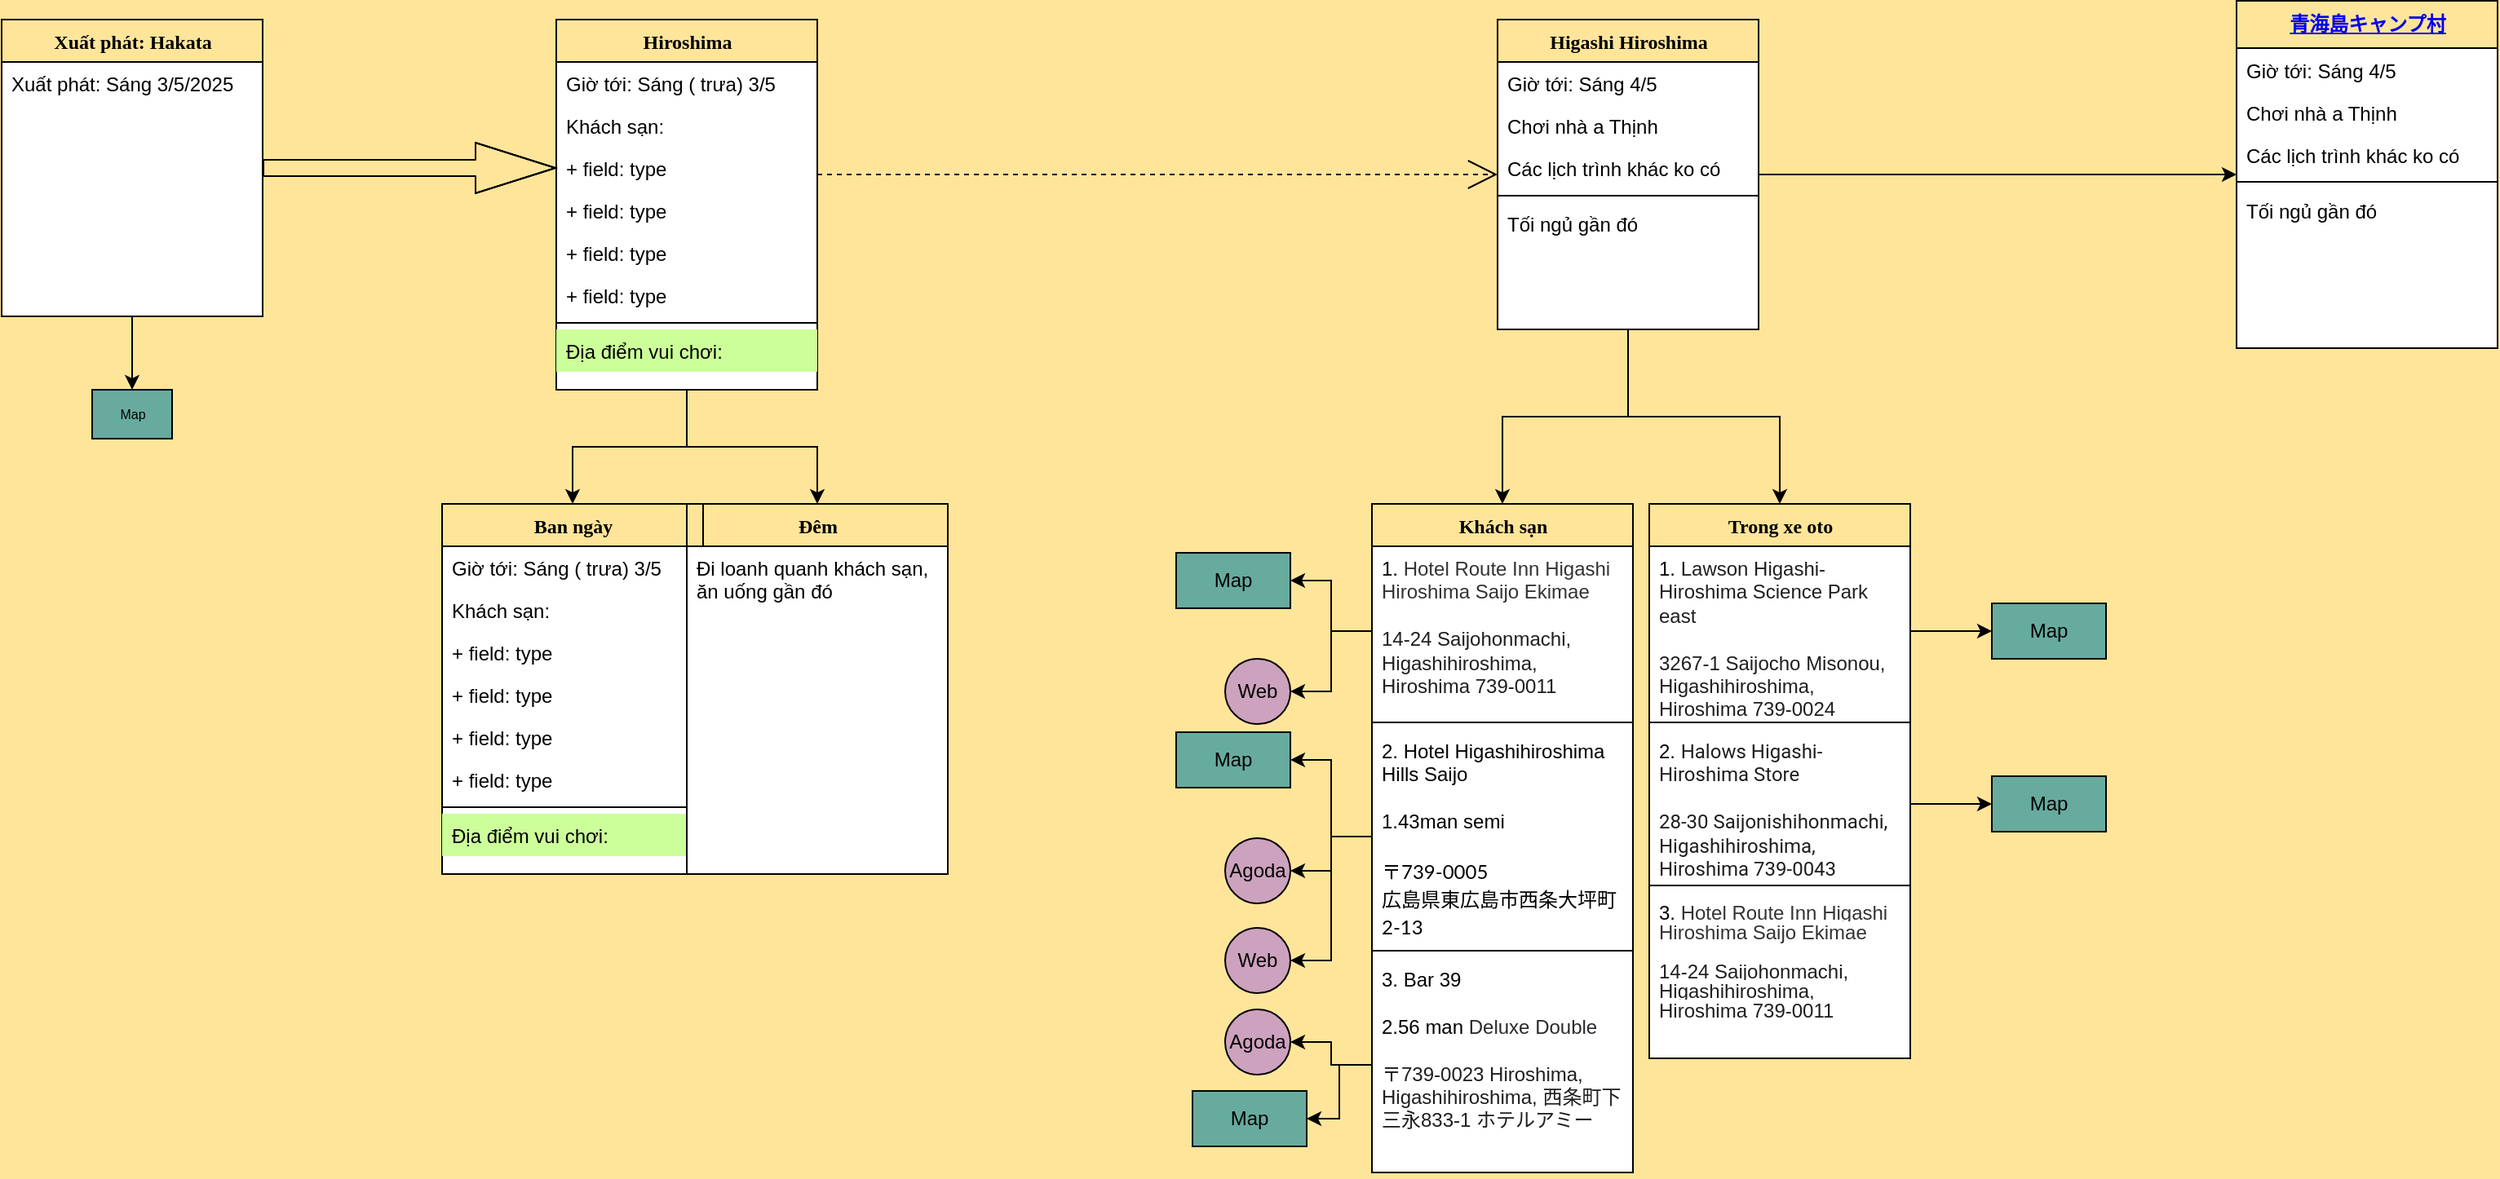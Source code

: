 <mxfile version="26.2.14">
  <diagram name="Page-1" id="9f46799a-70d6-7492-0946-bef42562c5a5">
    <mxGraphModel dx="627" dy="608" grid="1" gridSize="10" guides="1" tooltips="1" connect="1" arrows="1" fold="1" page="1" pageScale="1" pageWidth="1654" pageHeight="1169" background="#FFE599" math="0" shadow="0">
      <root>
        <mxCell id="0" />
        <mxCell id="1" parent="0" />
        <mxCell id="JoN7KsLRaaK6xxKw_jyw-68" value="" style="edgeStyle=orthogonalEdgeStyle;rounded=0;orthogonalLoop=1;jettySize=auto;html=1;entryX=0.5;entryY=1;entryDx=0;entryDy=0;" parent="1" source="78961159f06e98e8-17" target="JoN7KsLRaaK6xxKw_jyw-71" edge="1">
          <mxGeometry relative="1" as="geometry">
            <mxPoint x="-59.947" y="406" as="targetPoint" />
            <Array as="points">
              <mxPoint x="170" y="300" />
              <mxPoint x="170" y="300" />
            </Array>
          </mxGeometry>
        </mxCell>
        <mxCell id="78961159f06e98e8-17" value="Xuất phát: Hakata" style="swimlane;html=1;fontStyle=1;align=center;verticalAlign=top;childLayout=stackLayout;horizontal=1;startSize=26;horizontalStack=0;resizeParent=1;resizeLast=0;collapsible=1;marginBottom=0;swimlaneFillColor=#ffffff;rounded=0;shadow=0;comic=0;labelBackgroundColor=none;strokeWidth=1;fillColor=none;fontFamily=Verdana;fontSize=12" parent="1" vertex="1">
          <mxGeometry x="90" y="83" width="160" height="182" as="geometry" />
        </mxCell>
        <mxCell id="78961159f06e98e8-21" value="Xuất phát: Sáng 3/5/2025" style="text;html=1;strokeColor=none;fillColor=none;align=left;verticalAlign=top;spacingLeft=4;spacingRight=4;whiteSpace=wrap;overflow=hidden;rotatable=0;points=[[0,0.5],[1,0.5]];portConstraint=eastwest;" parent="78961159f06e98e8-17" vertex="1">
          <mxGeometry y="26" width="160" height="26" as="geometry" />
        </mxCell>
        <mxCell id="78961159f06e98e8-122" style="edgeStyle=elbowEdgeStyle;html=1;labelBackgroundColor=none;startFill=0;startSize=8;endArrow=open;endFill=0;endSize=16;fontFamily=Verdana;fontSize=12;elbow=vertical;dashed=1;" parent="1" source="78961159f06e98e8-30" target="78961159f06e98e8-43" edge="1">
          <mxGeometry relative="1" as="geometry" />
        </mxCell>
        <mxCell id="JoN7KsLRaaK6xxKw_jyw-14" value="" style="edgeStyle=orthogonalEdgeStyle;rounded=0;orthogonalLoop=1;jettySize=auto;html=1;" parent="1" source="78961159f06e98e8-30" target="JoN7KsLRaaK6xxKw_jyw-5" edge="1">
          <mxGeometry relative="1" as="geometry" />
        </mxCell>
        <mxCell id="JoN7KsLRaaK6xxKw_jyw-24" value="" style="edgeStyle=orthogonalEdgeStyle;rounded=0;orthogonalLoop=1;jettySize=auto;html=1;" parent="1" source="78961159f06e98e8-30" target="JoN7KsLRaaK6xxKw_jyw-15" edge="1">
          <mxGeometry relative="1" as="geometry" />
        </mxCell>
        <mxCell id="78961159f06e98e8-30" value="Hiroshima" style="swimlane;html=1;fontStyle=1;align=center;verticalAlign=top;childLayout=stackLayout;horizontal=1;startSize=26;horizontalStack=0;resizeParent=1;resizeLast=0;collapsible=1;marginBottom=0;swimlaneFillColor=#ffffff;rounded=0;shadow=0;comic=0;labelBackgroundColor=none;strokeWidth=1;fillColor=none;fontFamily=Verdana;fontSize=12" parent="1" vertex="1">
          <mxGeometry x="430" y="83" width="160" height="227" as="geometry" />
        </mxCell>
        <mxCell id="78961159f06e98e8-31" value="Giờ tới: Sáng ( trưa) 3/5&lt;div&gt;&lt;br&gt;&lt;/div&gt;" style="text;html=1;strokeColor=none;fillColor=none;align=left;verticalAlign=top;spacingLeft=4;spacingRight=4;whiteSpace=wrap;overflow=hidden;rotatable=0;points=[[0,0.5],[1,0.5]];portConstraint=eastwest;" parent="78961159f06e98e8-30" vertex="1">
          <mxGeometry y="26" width="160" height="26" as="geometry" />
        </mxCell>
        <mxCell id="78961159f06e98e8-32" value="Khách sạn:" style="text;html=1;strokeColor=none;fillColor=none;align=left;verticalAlign=top;spacingLeft=4;spacingRight=4;whiteSpace=wrap;overflow=hidden;rotatable=0;points=[[0,0.5],[1,0.5]];portConstraint=eastwest;" parent="78961159f06e98e8-30" vertex="1">
          <mxGeometry y="52" width="160" height="26" as="geometry" />
        </mxCell>
        <mxCell id="78961159f06e98e8-33" value="+ field: type" style="text;html=1;strokeColor=none;fillColor=none;align=left;verticalAlign=top;spacingLeft=4;spacingRight=4;whiteSpace=wrap;overflow=hidden;rotatable=0;points=[[0,0.5],[1,0.5]];portConstraint=eastwest;" parent="78961159f06e98e8-30" vertex="1">
          <mxGeometry y="78" width="160" height="26" as="geometry" />
        </mxCell>
        <mxCell id="78961159f06e98e8-34" value="+ field: type" style="text;html=1;strokeColor=none;fillColor=none;align=left;verticalAlign=top;spacingLeft=4;spacingRight=4;whiteSpace=wrap;overflow=hidden;rotatable=0;points=[[0,0.5],[1,0.5]];portConstraint=eastwest;" parent="78961159f06e98e8-30" vertex="1">
          <mxGeometry y="104" width="160" height="26" as="geometry" />
        </mxCell>
        <mxCell id="78961159f06e98e8-36" value="+ field: type" style="text;html=1;strokeColor=none;fillColor=none;align=left;verticalAlign=top;spacingLeft=4;spacingRight=4;whiteSpace=wrap;overflow=hidden;rotatable=0;points=[[0,0.5],[1,0.5]];portConstraint=eastwest;" parent="78961159f06e98e8-30" vertex="1">
          <mxGeometry y="130" width="160" height="26" as="geometry" />
        </mxCell>
        <mxCell id="78961159f06e98e8-37" value="+ field: type" style="text;html=1;strokeColor=none;fillColor=none;align=left;verticalAlign=top;spacingLeft=4;spacingRight=4;whiteSpace=wrap;overflow=hidden;rotatable=0;points=[[0,0.5],[1,0.5]];portConstraint=eastwest;" parent="78961159f06e98e8-30" vertex="1">
          <mxGeometry y="156" width="160" height="26" as="geometry" />
        </mxCell>
        <mxCell id="78961159f06e98e8-38" value="" style="line;html=1;strokeWidth=1;fillColor=none;align=left;verticalAlign=middle;spacingTop=-1;spacingLeft=3;spacingRight=3;rotatable=0;labelPosition=right;points=[];portConstraint=eastwest;" parent="78961159f06e98e8-30" vertex="1">
          <mxGeometry y="182" width="160" height="8" as="geometry" />
        </mxCell>
        <mxCell id="78961159f06e98e8-39" value="Địa điểm vui chơi:" style="text;html=1;strokeColor=none;fillColor=#CCFF99;align=left;verticalAlign=top;spacingLeft=4;spacingRight=4;whiteSpace=wrap;overflow=hidden;rotatable=0;points=[[0,0.5],[1,0.5]];portConstraint=eastwest;shadow=0;" parent="78961159f06e98e8-30" vertex="1">
          <mxGeometry y="190" width="160" height="26" as="geometry" />
        </mxCell>
        <mxCell id="JoN7KsLRaaK6xxKw_jyw-35" value="" style="edgeStyle=orthogonalEdgeStyle;rounded=0;orthogonalLoop=1;jettySize=auto;html=1;" parent="1" source="78961159f06e98e8-43" target="JoN7KsLRaaK6xxKw_jyw-28" edge="1">
          <mxGeometry relative="1" as="geometry" />
        </mxCell>
        <mxCell id="JoN7KsLRaaK6xxKw_jyw-37" value="" style="edgeStyle=orthogonalEdgeStyle;rounded=0;orthogonalLoop=1;jettySize=auto;html=1;entryX=0.5;entryY=0;entryDx=0;entryDy=0;" parent="1" source="78961159f06e98e8-43" target="JoN7KsLRaaK6xxKw_jyw-38" edge="1">
          <mxGeometry relative="1" as="geometry">
            <mxPoint x="1270" y="410" as="targetPoint" />
          </mxGeometry>
        </mxCell>
        <mxCell id="JoN7KsLRaaK6xxKw_jyw-66" value="" style="edgeStyle=orthogonalEdgeStyle;rounded=0;orthogonalLoop=1;jettySize=auto;html=1;" parent="1" source="78961159f06e98e8-43" target="JoN7KsLRaaK6xxKw_jyw-60" edge="1">
          <mxGeometry relative="1" as="geometry" />
        </mxCell>
        <mxCell id="78961159f06e98e8-43" value="Higashi Hiroshima" style="swimlane;html=1;fontStyle=1;align=center;verticalAlign=top;childLayout=stackLayout;horizontal=1;startSize=26;horizontalStack=0;resizeParent=1;resizeLast=0;collapsible=1;marginBottom=0;swimlaneFillColor=#ffffff;rounded=0;shadow=0;comic=0;labelBackgroundColor=none;strokeWidth=1;fillColor=none;fontFamily=Verdana;fontSize=12" parent="1" vertex="1">
          <mxGeometry x="1007" y="83" width="160" height="190" as="geometry">
            <mxRectangle x="1007" y="83" width="150" height="30" as="alternateBounds" />
          </mxGeometry>
        </mxCell>
        <mxCell id="78961159f06e98e8-44" value="Giờ tới: Sáng 4/5" style="text;html=1;strokeColor=none;fillColor=none;align=left;verticalAlign=top;spacingLeft=4;spacingRight=4;whiteSpace=wrap;overflow=hidden;rotatable=0;points=[[0,0.5],[1,0.5]];portConstraint=eastwest;" parent="78961159f06e98e8-43" vertex="1">
          <mxGeometry y="26" width="160" height="26" as="geometry" />
        </mxCell>
        <UserObject label="Chơi nhà a Thịnh" link="https://www.google.co.jp/maps/place/Saijocho+Misonou,+Higashihiroshima,+Hiroshima+739-0024/@34.402,132.742,122m/data=!3m1!1e3!4m6!3m5!1s0x35506f763e3abc51:0x7994c2b60218ba3d!8m2!3d34.405!4d132.75!16s%2Fg%2F1pxxwy7wf?authuser=0&amp;hl=en&amp;entry=ttu&amp;g_ep=EgoyMDI1MDQyMy4wIKXMDSoASAFQAw%3D%3D" id="78961159f06e98e8-45">
          <mxCell style="text;html=1;strokeColor=none;fillColor=none;align=left;verticalAlign=top;spacingLeft=4;spacingRight=4;whiteSpace=wrap;overflow=hidden;rotatable=0;points=[[0,0.5],[1,0.5]];portConstraint=eastwest;" parent="78961159f06e98e8-43" vertex="1">
            <mxGeometry y="52" width="160" height="26" as="geometry" />
          </mxCell>
        </UserObject>
        <mxCell id="78961159f06e98e8-49" value="Các lịch trình khác ko có" style="text;html=1;strokeColor=none;fillColor=none;align=left;verticalAlign=top;spacingLeft=4;spacingRight=4;whiteSpace=wrap;overflow=hidden;rotatable=0;points=[[0,0.5],[1,0.5]];portConstraint=eastwest;" parent="78961159f06e98e8-43" vertex="1">
          <mxGeometry y="78" width="160" height="26" as="geometry" />
        </mxCell>
        <mxCell id="78961159f06e98e8-51" value="" style="line;html=1;strokeWidth=1;fillColor=none;align=left;verticalAlign=middle;spacingTop=-1;spacingLeft=3;spacingRight=3;rotatable=0;labelPosition=right;points=[];portConstraint=eastwest;" parent="78961159f06e98e8-43" vertex="1">
          <mxGeometry y="104" width="160" height="8" as="geometry" />
        </mxCell>
        <mxCell id="JoN7KsLRaaK6xxKw_jyw-26" value="Tối ngủ gần đó" style="text;html=1;strokeColor=none;fillColor=none;align=left;verticalAlign=top;spacingLeft=4;spacingRight=4;whiteSpace=wrap;overflow=hidden;rotatable=0;points=[[0,0.5],[1,0.5]];portConstraint=eastwest;" parent="78961159f06e98e8-43" vertex="1">
          <mxGeometry y="112" width="160" height="26" as="geometry" />
        </mxCell>
        <mxCell id="78961159f06e98e8-121" style="edgeStyle=elbowEdgeStyle;html=1;labelBackgroundColor=none;startFill=0;startSize=8;endArrow=diamondThin;endFill=0;endSize=16;fontFamily=Verdana;fontSize=12;elbow=vertical;shape=flexArrow;" parent="1" source="78961159f06e98e8-17" target="78961159f06e98e8-30" edge="1">
          <mxGeometry relative="1" as="geometry">
            <mxPoint x="250" y="259.882" as="sourcePoint" />
          </mxGeometry>
        </mxCell>
        <mxCell id="JoN7KsLRaaK6xxKw_jyw-5" value="Ban ngày" style="swimlane;html=1;fontStyle=1;align=center;verticalAlign=top;childLayout=stackLayout;horizontal=1;startSize=26;horizontalStack=0;resizeParent=1;resizeLast=0;collapsible=1;marginBottom=0;swimlaneFillColor=#ffffff;rounded=0;shadow=0;comic=0;labelBackgroundColor=none;strokeWidth=1;fillColor=none;fontFamily=Verdana;fontSize=12" parent="1" vertex="1">
          <mxGeometry x="360" y="380" width="160" height="227" as="geometry" />
        </mxCell>
        <mxCell id="JoN7KsLRaaK6xxKw_jyw-6" value="Giờ tới: Sáng ( trưa) 3/5&lt;div&gt;&lt;br&gt;&lt;/div&gt;" style="text;html=1;strokeColor=none;fillColor=none;align=left;verticalAlign=top;spacingLeft=4;spacingRight=4;whiteSpace=wrap;overflow=hidden;rotatable=0;points=[[0,0.5],[1,0.5]];portConstraint=eastwest;" parent="JoN7KsLRaaK6xxKw_jyw-5" vertex="1">
          <mxGeometry y="26" width="160" height="26" as="geometry" />
        </mxCell>
        <mxCell id="JoN7KsLRaaK6xxKw_jyw-7" value="Khách sạn:" style="text;html=1;strokeColor=none;fillColor=none;align=left;verticalAlign=top;spacingLeft=4;spacingRight=4;whiteSpace=wrap;overflow=hidden;rotatable=0;points=[[0,0.5],[1,0.5]];portConstraint=eastwest;" parent="JoN7KsLRaaK6xxKw_jyw-5" vertex="1">
          <mxGeometry y="52" width="160" height="26" as="geometry" />
        </mxCell>
        <mxCell id="JoN7KsLRaaK6xxKw_jyw-8" value="+ field: type" style="text;html=1;strokeColor=none;fillColor=none;align=left;verticalAlign=top;spacingLeft=4;spacingRight=4;whiteSpace=wrap;overflow=hidden;rotatable=0;points=[[0,0.5],[1,0.5]];portConstraint=eastwest;" parent="JoN7KsLRaaK6xxKw_jyw-5" vertex="1">
          <mxGeometry y="78" width="160" height="26" as="geometry" />
        </mxCell>
        <mxCell id="JoN7KsLRaaK6xxKw_jyw-9" value="+ field: type" style="text;html=1;strokeColor=none;fillColor=none;align=left;verticalAlign=top;spacingLeft=4;spacingRight=4;whiteSpace=wrap;overflow=hidden;rotatable=0;points=[[0,0.5],[1,0.5]];portConstraint=eastwest;" parent="JoN7KsLRaaK6xxKw_jyw-5" vertex="1">
          <mxGeometry y="104" width="160" height="26" as="geometry" />
        </mxCell>
        <mxCell id="JoN7KsLRaaK6xxKw_jyw-10" value="+ field: type" style="text;html=1;strokeColor=none;fillColor=none;align=left;verticalAlign=top;spacingLeft=4;spacingRight=4;whiteSpace=wrap;overflow=hidden;rotatable=0;points=[[0,0.5],[1,0.5]];portConstraint=eastwest;" parent="JoN7KsLRaaK6xxKw_jyw-5" vertex="1">
          <mxGeometry y="130" width="160" height="26" as="geometry" />
        </mxCell>
        <mxCell id="JoN7KsLRaaK6xxKw_jyw-11" value="+ field: type" style="text;html=1;strokeColor=none;fillColor=none;align=left;verticalAlign=top;spacingLeft=4;spacingRight=4;whiteSpace=wrap;overflow=hidden;rotatable=0;points=[[0,0.5],[1,0.5]];portConstraint=eastwest;" parent="JoN7KsLRaaK6xxKw_jyw-5" vertex="1">
          <mxGeometry y="156" width="160" height="26" as="geometry" />
        </mxCell>
        <mxCell id="JoN7KsLRaaK6xxKw_jyw-12" value="" style="line;html=1;strokeWidth=1;fillColor=none;align=left;verticalAlign=middle;spacingTop=-1;spacingLeft=3;spacingRight=3;rotatable=0;labelPosition=right;points=[];portConstraint=eastwest;" parent="JoN7KsLRaaK6xxKw_jyw-5" vertex="1">
          <mxGeometry y="182" width="160" height="8" as="geometry" />
        </mxCell>
        <mxCell id="JoN7KsLRaaK6xxKw_jyw-13" value="Địa điểm vui chơi:" style="text;html=1;strokeColor=none;fillColor=#CCFF99;align=left;verticalAlign=top;spacingLeft=4;spacingRight=4;whiteSpace=wrap;overflow=hidden;rotatable=0;points=[[0,0.5],[1,0.5]];portConstraint=eastwest;shadow=0;" parent="JoN7KsLRaaK6xxKw_jyw-5" vertex="1">
          <mxGeometry y="190" width="160" height="26" as="geometry" />
        </mxCell>
        <mxCell id="JoN7KsLRaaK6xxKw_jyw-15" value="Đêm" style="swimlane;html=1;fontStyle=1;align=center;verticalAlign=top;childLayout=stackLayout;horizontal=1;startSize=26;horizontalStack=0;resizeParent=1;resizeLast=0;collapsible=1;marginBottom=0;swimlaneFillColor=#ffffff;rounded=0;shadow=0;comic=0;labelBackgroundColor=none;strokeWidth=1;fillColor=none;fontFamily=Verdana;fontSize=12" parent="1" vertex="1">
          <mxGeometry x="510" y="380" width="160" height="227" as="geometry" />
        </mxCell>
        <mxCell id="JoN7KsLRaaK6xxKw_jyw-16" value="&lt;div&gt;Đi loanh quanh khách sạn, ăn uống gần đó&lt;/div&gt;" style="text;html=1;strokeColor=none;fillColor=none;align=left;verticalAlign=top;spacingLeft=4;spacingRight=4;whiteSpace=wrap;overflow=hidden;rotatable=0;points=[[0,0.5],[1,0.5]];portConstraint=eastwest;" parent="JoN7KsLRaaK6xxKw_jyw-15" vertex="1">
          <mxGeometry y="26" width="160" height="94" as="geometry" />
        </mxCell>
        <mxCell id="JoN7KsLRaaK6xxKw_jyw-28" value="Khách sạn" style="swimlane;html=1;fontStyle=1;align=center;verticalAlign=top;childLayout=stackLayout;horizontal=1;startSize=26;horizontalStack=0;resizeParent=1;resizeLast=0;collapsible=1;marginBottom=0;swimlaneFillColor=#ffffff;rounded=0;shadow=0;comic=0;labelBackgroundColor=none;strokeWidth=1;fillColor=none;fontFamily=Verdana;fontSize=12" parent="1" vertex="1">
          <mxGeometry x="930" y="380" width="160" height="410" as="geometry" />
        </mxCell>
        <mxCell id="JoN7KsLRaaK6xxKw_jyw-29" value="1.&amp;nbsp;&lt;span style=&quot;background-color: light-dark(rgb(255, 255, 255), rgb(18, 18, 18)); color: light-dark(rgb(51, 51, 51), rgb(193, 193, 193));&quot;&gt;Hotel Route Inn Higashi Hiroshima Saijo Ekimae&lt;/span&gt;&lt;div&gt;&lt;span style=&quot;background-color: rgb(255, 255, 255); color: rgb(31, 31, 31);&quot;&gt;&lt;font&gt;&lt;br&gt;&lt;/font&gt;&lt;/span&gt;&lt;/div&gt;&lt;div&gt;&lt;span style=&quot;background-color: rgb(255, 255, 255); color: rgb(31, 31, 31);&quot;&gt;&lt;font&gt;14-24 Saijohonmachi, Higashihiroshima, Hiroshima 739-0011&lt;/font&gt;&lt;/span&gt;&lt;/div&gt;" style="text;html=1;strokeColor=none;fillColor=none;align=left;verticalAlign=top;spacingLeft=4;spacingRight=4;whiteSpace=wrap;overflow=hidden;rotatable=0;points=[[0,0.5],[1,0.5]];portConstraint=eastwest;" parent="JoN7KsLRaaK6xxKw_jyw-28" vertex="1">
          <mxGeometry y="26" width="160" height="104" as="geometry" />
        </mxCell>
        <mxCell id="JoN7KsLRaaK6xxKw_jyw-33" value="" style="line;html=1;strokeWidth=1;fillColor=none;align=left;verticalAlign=middle;spacingTop=-1;spacingLeft=3;spacingRight=3;rotatable=0;labelPosition=right;points=[];portConstraint=eastwest;" parent="JoN7KsLRaaK6xxKw_jyw-28" vertex="1">
          <mxGeometry y="130" width="160" height="8" as="geometry" />
        </mxCell>
        <mxCell id="OmoUH2IWQq69Jm8DR1YI-1" value="&lt;font style=&quot;background-color: light-dark(#ffffff, var(--ge-dark-color, #121212));&quot; face=&quot;Helvetica&quot;&gt;2.&amp;nbsp;&lt;span&gt;Hotel Higashihiroshima Hills Saijo&lt;/span&gt;&lt;/font&gt;&lt;div&gt;&lt;span style=&quot;background-color: light-dark(#ffffff, var(--ge-dark-color, #121212));&quot;&gt;&lt;font&gt;&lt;br&gt;&lt;/font&gt;&lt;/span&gt;&lt;/div&gt;&lt;div&gt;&lt;span style=&quot;background-color: light-dark(#ffffff, var(--ge-dark-color, #121212));&quot;&gt;&lt;font&gt;1.43man semi&lt;br&gt;&lt;/font&gt;&lt;/span&gt;&lt;div&gt;&lt;span style=&quot;background-color: light-dark(#ffffff, var(--ge-dark-color, #121212)); color: rgb(31, 31, 31);&quot;&gt;&lt;font face=&quot;Helvetica&quot;&gt;&lt;br&gt;&lt;/font&gt;&lt;/span&gt;&lt;/div&gt;&lt;div&gt;&lt;h3 style=&quot;padding: 0px; margin: 0px; box-sizing: border-box; font-weight: normal; font-family: Lato, &amp;quot;Noto Sans JP&amp;quot;, &amp;quot;ヒラギノ角ゴ ProN&amp;quot;, &amp;quot;Hiragino Kaku Gothic ProN&amp;quot;, メイリオ, Meiryo, &amp;quot;ＭＳ Ｐゴシック&amp;quot;, &amp;quot;MS PGothic&amp;quot;, sans-serif;&quot;&gt;&lt;span style=&quot;background-color: light-dark(#ffffff, var(--ge-dark-color, #121212));&quot;&gt;&lt;font style=&quot;font-size: 12px;&quot;&gt;〒739-0005&lt;br style=&quot;padding: 0px; margin: 0px; box-sizing: border-box;&quot;&gt;広島県東広島市西条大坪町2-13&lt;/font&gt;&lt;/span&gt;&lt;/h3&gt;&lt;/div&gt;&lt;/div&gt;" style="text;html=1;strokeColor=none;fillColor=none;align=left;verticalAlign=top;spacingLeft=4;spacingRight=4;whiteSpace=wrap;overflow=hidden;rotatable=0;points=[[0,0.5],[1,0.5]];portConstraint=eastwest;" vertex="1" parent="JoN7KsLRaaK6xxKw_jyw-28">
          <mxGeometry y="138" width="160" height="132" as="geometry" />
        </mxCell>
        <mxCell id="OmoUH2IWQq69Jm8DR1YI-11" value="" style="line;html=1;strokeWidth=1;fillColor=none;align=left;verticalAlign=middle;spacingTop=-1;spacingLeft=3;spacingRight=3;rotatable=0;labelPosition=right;points=[];portConstraint=eastwest;" vertex="1" parent="JoN7KsLRaaK6xxKw_jyw-28">
          <mxGeometry y="270" width="160" height="8" as="geometry" />
        </mxCell>
        <mxCell id="OmoUH2IWQq69Jm8DR1YI-8" value="&lt;font face=&quot;Helvetica&quot;&gt;3.&amp;nbsp;&lt;span style=&quot;background-color: rgb(255, 255, 255);&quot;&gt;Bar 39&lt;/span&gt;&lt;/font&gt;&lt;div&gt;&lt;font face=&quot;Helvetica&quot;&gt;&lt;br&gt;&lt;/font&gt;&lt;/div&gt;&lt;div&gt;&lt;font face=&quot;Helvetica&quot;&gt;2.56 man&amp;nbsp;&lt;/font&gt;&lt;span style=&quot;background-color: rgb(255, 255, 255); color: rgb(42, 42, 46);&quot;&gt;Deluxe Double&lt;/span&gt;&lt;/div&gt;&lt;div&gt;&lt;font color=&quot;#2a2a2e&quot;&gt;&lt;br&gt;&lt;/font&gt;&lt;div&gt;&lt;font color=&quot;#1f1f1f&quot;&gt;〒739-0023 Hiroshima, Higashihiroshima, 西条町下三永833-1 ホテルアミー&lt;/font&gt;&lt;/div&gt;&lt;/div&gt;" style="text;html=1;strokeColor=none;fillColor=none;align=left;verticalAlign=top;spacingLeft=4;spacingRight=4;whiteSpace=wrap;overflow=hidden;rotatable=0;points=[[0,0.5],[1,0.5]];portConstraint=eastwest;" vertex="1" parent="JoN7KsLRaaK6xxKw_jyw-28">
          <mxGeometry y="278" width="160" height="132" as="geometry" />
        </mxCell>
        <mxCell id="JoN7KsLRaaK6xxKw_jyw-38" value="Trong xe oto" style="swimlane;html=1;fontStyle=1;align=center;verticalAlign=top;childLayout=stackLayout;horizontal=1;startSize=26;horizontalStack=0;resizeParent=1;resizeLast=0;collapsible=1;marginBottom=0;swimlaneFillColor=#ffffff;rounded=0;shadow=0;comic=0;labelBackgroundColor=none;strokeWidth=1;fillColor=none;fontFamily=Verdana;fontSize=12" parent="1" vertex="1">
          <mxGeometry x="1100" y="380" width="160" height="340" as="geometry" />
        </mxCell>
        <mxCell id="JoN7KsLRaaK6xxKw_jyw-39" value="&lt;font face=&quot;Helvetica&quot;&gt;1.&amp;nbsp;&lt;span style=&quot;background-color: light-dark(rgb(255, 255, 255), rgb(18, 18, 18)); color: light-dark(rgb(31, 31, 31), rgb(210, 210, 210));&quot;&gt;Lawson Higashi-Hiroshima Science Park east&lt;/span&gt;&lt;/font&gt;&lt;div&gt;&lt;font face=&quot;Helvetica&quot;&gt;&lt;span style=&quot;background-color: light-dark(rgb(255, 255, 255), rgb(18, 18, 18));&quot;&gt;&lt;font color=&quot;#1f1f1f&quot;&gt;&lt;br&gt;&lt;/font&gt;&lt;/span&gt;&lt;/font&gt;&lt;/div&gt;&lt;div&gt;&lt;font face=&quot;Helvetica&quot;&gt;&lt;span style=&quot;background-color: light-dark(rgb(255, 255, 255), rgb(18, 18, 18));&quot;&gt;&lt;font color=&quot;#1f1f1f&quot;&gt;3267-1 Saijocho Misonou, Higashihiroshima, Hiroshima 739-0024&lt;/font&gt;&lt;/span&gt;&lt;/font&gt;&lt;/div&gt;" style="text;html=1;strokeColor=none;fillColor=none;align=left;verticalAlign=top;spacingLeft=4;spacingRight=4;whiteSpace=wrap;overflow=hidden;rotatable=0;points=[[0,0.5],[1,0.5]];portConstraint=eastwest;" parent="JoN7KsLRaaK6xxKw_jyw-38" vertex="1">
          <mxGeometry y="26" width="160" height="104" as="geometry" />
        </mxCell>
        <mxCell id="JoN7KsLRaaK6xxKw_jyw-43" value="" style="line;html=1;strokeWidth=1;fillColor=none;align=left;verticalAlign=middle;spacingTop=-1;spacingLeft=3;spacingRight=3;rotatable=0;labelPosition=right;points=[];portConstraint=eastwest;" parent="JoN7KsLRaaK6xxKw_jyw-38" vertex="1">
          <mxGeometry y="130" width="160" height="8" as="geometry" />
        </mxCell>
        <mxCell id="JoN7KsLRaaK6xxKw_jyw-44" value="&lt;font&gt;2.&amp;nbsp;&lt;/font&gt;&lt;span style=&quot;background-color: rgb(255, 255, 255); color: rgb(31, 31, 31); font-family: &amp;quot;Google Sans&amp;quot;, Roboto, Arial, sans-serif;&quot;&gt;Halows Higashi-Hiroshima Store&lt;/span&gt;&lt;div&gt;&lt;span style=&quot;background-color: rgb(255, 255, 255); color: rgb(31, 31, 31);&quot;&gt;&lt;font face=&quot;Google Sans, Roboto, Arial, sans-serif&quot; color=&quot;#1f1f1f&quot;&gt;&lt;br&gt;&lt;/font&gt;&lt;/span&gt;&lt;/div&gt;&lt;div&gt;&lt;span style=&quot;background-color: rgb(255, 255, 255); color: rgb(31, 31, 31);&quot;&gt;&lt;font face=&quot;Google Sans, Roboto, Arial, sans-serif&quot; color=&quot;#1f1f1f&quot;&gt;28-30 Saijonishihonmachi, Higashihiroshima, Hiroshima 739-0043&lt;/font&gt;&lt;/span&gt;&lt;/div&gt;" style="text;html=1;strokeColor=none;fillColor=none;align=left;verticalAlign=top;spacingLeft=4;spacingRight=4;whiteSpace=wrap;overflow=hidden;rotatable=0;points=[[0,0.5],[1,0.5]];portConstraint=eastwest;" parent="JoN7KsLRaaK6xxKw_jyw-38" vertex="1">
          <mxGeometry y="138" width="160" height="92" as="geometry" />
        </mxCell>
        <mxCell id="JoN7KsLRaaK6xxKw_jyw-58" value="" style="line;html=1;strokeWidth=1;fillColor=none;align=left;verticalAlign=middle;spacingTop=-1;spacingLeft=3;spacingRight=3;rotatable=0;labelPosition=right;points=[];portConstraint=eastwest;" parent="JoN7KsLRaaK6xxKw_jyw-38" vertex="1">
          <mxGeometry y="230" width="160" height="8" as="geometry" />
        </mxCell>
        <mxCell id="JoN7KsLRaaK6xxKw_jyw-57" value="&lt;div style=&quot;line-height: 100%;&quot;&gt;&lt;font&gt;3.&amp;nbsp;&lt;/font&gt;&lt;span style=&quot;background-color: light-dark(rgb(255, 255, 255), rgb(18, 18, 18)); color: light-dark(rgb(51, 51, 51), rgb(193, 193, 193));&quot;&gt;Hotel Route Inn Higashi Hiroshima Saijo Ekimae&lt;/span&gt;&lt;div&gt;&lt;span style=&quot;background-color: rgb(255, 255, 255); color: rgb(31, 31, 31);&quot;&gt;&lt;font color=&quot;#1f1f1f&quot;&gt;&lt;br&gt;&lt;/font&gt;&lt;/span&gt;&lt;/div&gt;&lt;div&gt;&lt;span style=&quot;background-color: rgb(255, 255, 255); color: rgb(31, 31, 31);&quot;&gt;&lt;font color=&quot;#1f1f1f&quot;&gt;14-24 Saijohonmachi, Higashihiroshima, Hiroshima 739-0011&lt;/font&gt;&lt;/span&gt;&lt;/div&gt;&lt;/div&gt;" style="text;html=1;strokeColor=none;fillColor=none;align=left;verticalAlign=top;spacingLeft=4;spacingRight=4;whiteSpace=wrap;overflow=hidden;rotatable=0;points=[[0,0.5],[1,0.5]];portConstraint=eastwest;" parent="JoN7KsLRaaK6xxKw_jyw-38" vertex="1">
          <mxGeometry y="238" width="160" height="102" as="geometry" />
        </mxCell>
        <mxCell id="JoN7KsLRaaK6xxKw_jyw-60" value="&lt;a href=&quot;https://www.google.co.jp/maps/place/%E9%9D%92%E6%B5%B7%E5%B3%B6%E3%82%AD%E3%83%A3%E3%83%B3%E3%83%97%E6%9D%91/@34.427,131.222,165m/data=!3m1!1e3!4m10!3m9!1s0x354359131a9f1bb5:0x4dac85babc166edd!5m3!1s2025-05-04!4m1!1i2!8m2!3d34.427!4d131.222!16s%2Fg%2F1tknyl1v?authuser=0&amp;amp;hl=en&amp;amp;entry=ttu&amp;amp;g_ep=EgoyMDI1MDQyMy4wIKXMDSoASAFQAw%3D%3D&quot;&gt;青海島キャンプ村&lt;/a&gt;" style="swimlane;fontStyle=1;align=center;verticalAlign=top;childLayout=stackLayout;horizontal=1;startSize=29;horizontalStack=0;resizeParent=1;resizeLast=0;collapsible=1;marginBottom=0;swimlaneFillColor=#ffffff;rounded=0;shadow=0;comic=0;labelBackgroundColor=none;strokeWidth=1;fillColor=none;fontFamily=Verdana;fontSize=12;direction=east;html=1;" parent="1" vertex="1">
          <mxGeometry x="1460" y="71.5" width="160" height="213" as="geometry">
            <mxRectangle x="1460" y="71.5" width="140" height="50" as="alternateBounds" />
          </mxGeometry>
        </mxCell>
        <mxCell id="JoN7KsLRaaK6xxKw_jyw-61" value="Giờ tới: Sáng 4/5" style="text;html=1;strokeColor=none;fillColor=none;align=left;verticalAlign=top;spacingLeft=4;spacingRight=4;whiteSpace=wrap;overflow=hidden;rotatable=0;points=[[0,0.5],[1,0.5]];portConstraint=eastwest;" parent="JoN7KsLRaaK6xxKw_jyw-60" vertex="1">
          <mxGeometry y="29" width="160" height="26" as="geometry" />
        </mxCell>
        <mxCell id="JoN7KsLRaaK6xxKw_jyw-62" value="Chơi nhà a Thịnh" style="text;html=1;strokeColor=none;fillColor=none;align=left;verticalAlign=top;spacingLeft=4;spacingRight=4;whiteSpace=wrap;overflow=hidden;rotatable=0;points=[[0,0.5],[1,0.5]];portConstraint=eastwest;" parent="JoN7KsLRaaK6xxKw_jyw-60" vertex="1">
          <mxGeometry y="55" width="160" height="26" as="geometry" />
        </mxCell>
        <mxCell id="JoN7KsLRaaK6xxKw_jyw-63" value="Các lịch trình khác ko có" style="text;html=1;strokeColor=none;fillColor=none;align=left;verticalAlign=top;spacingLeft=4;spacingRight=4;whiteSpace=wrap;overflow=hidden;rotatable=0;points=[[0,0.5],[1,0.5]];portConstraint=eastwest;" parent="JoN7KsLRaaK6xxKw_jyw-60" vertex="1">
          <mxGeometry y="81" width="160" height="26" as="geometry" />
        </mxCell>
        <mxCell id="JoN7KsLRaaK6xxKw_jyw-64" value="" style="line;html=1;strokeWidth=1;fillColor=none;align=left;verticalAlign=middle;spacingTop=-1;spacingLeft=3;spacingRight=3;rotatable=0;labelPosition=right;points=[];portConstraint=eastwest;" parent="JoN7KsLRaaK6xxKw_jyw-60" vertex="1">
          <mxGeometry y="107" width="160" height="8" as="geometry" />
        </mxCell>
        <mxCell id="JoN7KsLRaaK6xxKw_jyw-65" value="Tối ngủ gần đó" style="text;html=1;strokeColor=none;fillColor=none;align=left;verticalAlign=top;spacingLeft=4;spacingRight=4;whiteSpace=wrap;overflow=hidden;rotatable=0;points=[[0,0.5],[1,0.5]];portConstraint=eastwest;" parent="JoN7KsLRaaK6xxKw_jyw-60" vertex="1">
          <mxGeometry y="115" width="160" height="26" as="geometry" />
        </mxCell>
        <UserObject label="Map" link="https://www.google.co.jp/maps/dir/%E3%80%92812-0008+Fukuoka,+Hakata+Ward,+T%C5%8Dk%C5%8D,+2-ch%C5%8Dme%E2%88%9222%E2%88%9239+%E5%BE%A1%E9%A6%AC%E6%89%80%E3%83%93%E3%83%AB/HIROSHIMA+STATION+%E5%BA%83%E5%B3%B6/Hotel+Route+Inn+East+Hiroshima+Saijo+Station+%E3%83%9B%E3%83%86%E3%83%AB%E3%83%AB%E3%83%BC%E3%83%88%E3%82%A4%E3%83%B3+%E6%9D%B1%E5%BA%83%E5%B3%B6%E8%A5%BF%E6%9D%A1%E9%A7%85%E5%89%8D/Oumijima+Diving+Center+%E9%9D%92%E6%B5%B7%E5%B3%B6+%E3%83%80%E3%82%A4%E3%83%93%E3%83%B3%E3%82%B0+%E3%82%BB%E3%83%B3%E3%82%BF%E3%83%BC/%E5%BE%A1%E9%A6%AC%E6%89%80%E3%83%93%E3%83%AB/@34.077,131.157,145220m/data=!3m1!1e3!4m32!4m31!1m5!1m1!1s0x354191d2a6c049c5:0x7c4fa539d3bd2cab!2m2!1d130.43!2d33.595!1m5!1m1!1s0x355a9f53bc20533b:0x28413f32450be7eb!2m2!1d132.475!2d34.398!1m5!1m1!1s0x3550657903e41fe7:0x4afb68fbb75b8549!2m2!1d132.744!2d34.43!1m5!1m1!1s0x354359516ecc8c03:0xa2a4b7e6647dea8e!2m2!1d131.224!2d34.427!1m5!1m1!1s0x354191d2a6c049c5:0x7c4fa539d3bd2cab!2m2!1d130.43!2d33.595!3e0?authuser=0&amp;hl=en&amp;entry=ttu&amp;g_ep=EgoyMDI1MDQyMy4wIKXMDSoASAFQAw%3D%3D" id="JoN7KsLRaaK6xxKw_jyw-71">
          <mxCell style="text;html=1;align=center;verticalAlign=middle;whiteSpace=wrap;rounded=0;fillColor=#67AB9F;strokeColor=default;glass=0;shadow=0;textShadow=0;direction=west;fontSize=8;" parent="1" vertex="1">
            <mxGeometry x="145.5" y="310" width="49" height="30" as="geometry" />
          </mxCell>
        </UserObject>
        <UserObject label="Map" link="https://www.google.co.jp/maps/place/Lawson+Higashi-Hiroshima+Science+Park+east/@34.401,132.743,339m/data=!3m1!1e3!4m10!3m9!1s0x35506f1c0d09229d:0xc10e0d8745e64bb7!5m3!1s2025-05-04!4m1!1i2!8m2!3d34.401!4d132.743!16s%2Fg%2F11gn28lrq2?authuser=0&amp;hl=en&amp;entry=ttu&amp;g_ep=EgoyMDI1MDQyMy4wIKXMDSoASAFQAw%3D%3D" id="JoN7KsLRaaK6xxKw_jyw-78">
          <mxCell style="rounded=0;whiteSpace=wrap;html=1;fillColor=#67AB9F;" parent="1" vertex="1">
            <mxGeometry x="1310" y="441" width="70" height="34" as="geometry" />
          </mxCell>
        </UserObject>
        <mxCell id="JoN7KsLRaaK6xxKw_jyw-80" style="edgeStyle=orthogonalEdgeStyle;rounded=0;orthogonalLoop=1;jettySize=auto;html=1;exitX=1;exitY=0.5;exitDx=0;exitDy=0;entryX=0;entryY=0.5;entryDx=0;entryDy=0;" parent="1" source="JoN7KsLRaaK6xxKw_jyw-39" target="JoN7KsLRaaK6xxKw_jyw-78" edge="1">
          <mxGeometry relative="1" as="geometry" />
        </mxCell>
        <UserObject label="Map" link="https://www.google.co.jp/maps/place/Halows+Higashi-Hiroshima+Store/@34.426,132.739,339m/data=!3m1!1e3!4m10!3m9!1s0x3550657db27ad2bb:0x9a1aecfbfb4fa3d9!5m3!1s2025-05-04!4m1!1i2!8m2!3d34.427!4d132.74!16s%2Fg%2F11f1l35j75?authuser=0&amp;hl=en&amp;entry=ttu&amp;g_ep=EgoyMDI1MDQyMy4wIKXMDSoASAFQAw%3D%3D" id="JoN7KsLRaaK6xxKw_jyw-83">
          <mxCell style="rounded=0;whiteSpace=wrap;html=1;fillColor=#67AB9F;" parent="1" vertex="1">
            <mxGeometry x="1310" y="547" width="70" height="34" as="geometry" />
          </mxCell>
        </UserObject>
        <mxCell id="JoN7KsLRaaK6xxKw_jyw-84" style="edgeStyle=orthogonalEdgeStyle;rounded=0;orthogonalLoop=1;jettySize=auto;html=1;exitX=1;exitY=0.5;exitDx=0;exitDy=0;entryX=0;entryY=0.5;entryDx=0;entryDy=0;" parent="1" source="JoN7KsLRaaK6xxKw_jyw-44" target="JoN7KsLRaaK6xxKw_jyw-83" edge="1">
          <mxGeometry relative="1" as="geometry" />
        </mxCell>
        <UserObject label="Map" link="https://www.google.co.jp/maps/place/Hotel+Route+Inn+East+Hiroshima+Saijo+Station/@34.429,132.743,266m/data=!3m1!1e3!4m10!3m9!1s0x3550657903e41fe7:0x4afb68fbb75b8549!5m3!1s2025-05-04!4m1!1i2!8m2!3d34.43!4d132.744!16s%2Fg%2F11dxdn3zh0?authuser=0&amp;hl=en&amp;entry=ttu&amp;g_ep=EgoyMDI1MDQyMy4wIKXMDSoASAFQAw%3D%3D" id="JoN7KsLRaaK6xxKw_jyw-85">
          <mxCell style="rounded=0;whiteSpace=wrap;html=1;fillColor=#67AB9F;" parent="1" vertex="1">
            <mxGeometry x="810" y="410" width="70" height="34" as="geometry" />
          </mxCell>
        </UserObject>
        <mxCell id="JoN7KsLRaaK6xxKw_jyw-86" style="edgeStyle=orthogonalEdgeStyle;rounded=0;orthogonalLoop=1;jettySize=auto;html=1;exitX=0;exitY=0.5;exitDx=0;exitDy=0;entryX=1;entryY=0.5;entryDx=0;entryDy=0;" parent="1" source="JoN7KsLRaaK6xxKw_jyw-29" target="JoN7KsLRaaK6xxKw_jyw-85" edge="1">
          <mxGeometry relative="1" as="geometry" />
        </mxCell>
        <UserObject label="Web" link="https://halalbooking.com/en/p/283077?checkin=2025-05-04&amp;checkout=2025-05-05&amp;groups[]=2%2C1&amp;remember_search_params=true" id="JoN7KsLRaaK6xxKw_jyw-87">
          <mxCell style="ellipse;whiteSpace=wrap;html=1;aspect=fixed;fillColor=#CDA2BE;" parent="1" vertex="1">
            <mxGeometry x="840" y="475" width="40" height="40" as="geometry" />
          </mxCell>
        </UserObject>
        <mxCell id="JoN7KsLRaaK6xxKw_jyw-88" style="edgeStyle=orthogonalEdgeStyle;rounded=0;orthogonalLoop=1;jettySize=auto;html=1;exitX=0;exitY=0.5;exitDx=0;exitDy=0;entryX=1;entryY=0.5;entryDx=0;entryDy=0;" parent="1" source="JoN7KsLRaaK6xxKw_jyw-29" target="JoN7KsLRaaK6xxKw_jyw-87" edge="1">
          <mxGeometry relative="1" as="geometry" />
        </mxCell>
        <UserObject label="Map" link="https://www.google.co.jp/maps/place/Hotel+Higashi-Hiroshima+Hills+Saijo+shop+(formerly+hotels+Eagle)/@34.424,132.736,3653m/data=!3m1!1e3!4m20!1m8!2m7!1sHotels!5m4!5m3!1s2025-05-04!4m1!1i2!6e3!3m10!1s0x355065817c6459cd:0x2ced8d753bdc04db!5m3!1s2025-05-04!4m1!1i2!8m2!3d34.424!4d132.75!15sCgZIb3RlbHOSAR1qYXBhbmVzZV9zdHlsZV9idXNpbmVzc19ob3RlbKoBOhABKgoiBmhvdGVscygAMh4QASIainsixGVQ51rDIRxGAWYdQunD1rZjbCyu2qAyChACIgZob3RlbHPgAQA!16s%2Fg%2F1vlj_cgg?entry=ttu&amp;g_ep=EgoyMDI1MDQyMy4wIKXMDSoASAFQAw%3D%3D" id="OmoUH2IWQq69Jm8DR1YI-2">
          <mxCell style="rounded=0;whiteSpace=wrap;html=1;fillColor=#67AB9F;" vertex="1" parent="1">
            <mxGeometry x="810" y="520" width="70" height="34" as="geometry" />
          </mxCell>
        </UserObject>
        <UserObject label="Agoda" link="https://www.agoda.com/vi-vn/hotel-higashihiroshima-hills-saijo/hotel/higashihiroshima-jp.html?countryId=3&amp;finalPriceView=2&amp;isShowMobileAppPrice=false&amp;cid=1917614&amp;numberOfBedrooms=&amp;familyMode=false&amp;adults=2&amp;children=0&amp;rooms=1&amp;maxRooms=0&amp;checkIn=2025-05-4&amp;isCalendarCallout=false&amp;childAges=&amp;numberOfGuest=0&amp;missingChildAges=false&amp;travellerType=1&amp;showReviewSubmissionEntry=false&amp;currencyCode=JPY&amp;isFreeOccSearch=false&amp;tspTypes=3%2C8&amp;los=1&amp;searchrequestid=975b7974-3e19-4d31-9104-3946385a2311&amp;ds=V9WFqc2sA6UHraZE" id="OmoUH2IWQq69Jm8DR1YI-3">
          <mxCell style="ellipse;whiteSpace=wrap;html=1;aspect=fixed;fillColor=#CDA2BE;" vertex="1" parent="1">
            <mxGeometry x="840" y="585" width="40" height="40" as="geometry" />
          </mxCell>
        </UserObject>
        <mxCell id="OmoUH2IWQq69Jm8DR1YI-4" style="edgeStyle=orthogonalEdgeStyle;rounded=0;orthogonalLoop=1;jettySize=auto;html=1;exitX=0;exitY=0.5;exitDx=0;exitDy=0;entryX=1;entryY=0.5;entryDx=0;entryDy=0;" edge="1" parent="1" source="OmoUH2IWQq69Jm8DR1YI-1" target="OmoUH2IWQq69Jm8DR1YI-2">
          <mxGeometry relative="1" as="geometry" />
        </mxCell>
        <mxCell id="OmoUH2IWQq69Jm8DR1YI-5" style="edgeStyle=orthogonalEdgeStyle;rounded=0;orthogonalLoop=1;jettySize=auto;html=1;exitX=0;exitY=0.5;exitDx=0;exitDy=0;entryX=1;entryY=0.5;entryDx=0;entryDy=0;" edge="1" parent="1" source="OmoUH2IWQq69Jm8DR1YI-1" target="OmoUH2IWQq69Jm8DR1YI-3">
          <mxGeometry relative="1" as="geometry" />
        </mxCell>
        <UserObject label="Web" link="https://breezbay-group.com/higashihiroshima-hills/" id="OmoUH2IWQq69Jm8DR1YI-6">
          <mxCell style="ellipse;whiteSpace=wrap;html=1;aspect=fixed;fillColor=#CDA2BE;" vertex="1" parent="1">
            <mxGeometry x="840" y="640" width="40" height="40" as="geometry" />
          </mxCell>
        </UserObject>
        <mxCell id="OmoUH2IWQq69Jm8DR1YI-7" style="edgeStyle=orthogonalEdgeStyle;rounded=0;orthogonalLoop=1;jettySize=auto;html=1;exitX=0;exitY=0.5;exitDx=0;exitDy=0;entryX=1;entryY=0.5;entryDx=0;entryDy=0;" edge="1" parent="1" source="OmoUH2IWQq69Jm8DR1YI-1" target="OmoUH2IWQq69Jm8DR1YI-6">
          <mxGeometry relative="1" as="geometry" />
        </mxCell>
        <UserObject label="Agoda" link="https://www.agoda.com/vi-vn/bar-39/hotel/all/higashihiroshima-jp.html?countryId=3&amp;finalPriceView=2&amp;isShowMobileAppPrice=false&amp;cid=1846344&amp;numberOfBedrooms=&amp;familyMode=false&amp;adults=2&amp;children=0&amp;rooms=1&amp;maxRooms=0&amp;checkIn=2025-05-4&amp;isCalendarCallout=false&amp;childAges=&amp;numberOfGuest=0&amp;missingChildAges=false&amp;travellerType=1&amp;showReviewSubmissionEntry=false&amp;currencyCode=JPY&amp;isFreeOccSearch=false&amp;tag=f461c819-e801-45f3-b001-0ad85ff07dc9&amp;tspTypes=1&amp;los=1&amp;searchrequestid=242e042a-6a69-43ee-a946-0a8e1cd31f01&amp;ds=EYyl10mI%2FShp3YTa" id="OmoUH2IWQq69Jm8DR1YI-9">
          <mxCell style="ellipse;whiteSpace=wrap;html=1;aspect=fixed;fillColor=#CDA2BE;" vertex="1" parent="1">
            <mxGeometry x="840" y="690" width="40" height="40" as="geometry" />
          </mxCell>
        </UserObject>
        <mxCell id="OmoUH2IWQq69Jm8DR1YI-10" style="edgeStyle=orthogonalEdgeStyle;rounded=0;orthogonalLoop=1;jettySize=auto;html=1;exitX=0;exitY=0.5;exitDx=0;exitDy=0;entryX=1;entryY=0.5;entryDx=0;entryDy=0;" edge="1" parent="1" source="OmoUH2IWQq69Jm8DR1YI-8" target="OmoUH2IWQq69Jm8DR1YI-9">
          <mxGeometry relative="1" as="geometry" />
        </mxCell>
        <UserObject label="Map" link="https://www.google.co.jp/maps/place/Bar39/@34.393,132.752,3654m/data=!3m1!1e3!4m20!1m8!2m7!1sHotels!5m4!5m3!1s2025-05-04!4m1!1i2!6e3!3m10!1s0x35506f3f5d825fe7:0x589a5655f7186d32!5m3!1s2025-05-04!4m1!1i2!8m2!3d34.393!4d132.77!15sCgZIb3RlbHOSAQVob3RlbKoBOhABKgoiBmhvdGVscygAMh4QASIainsixGVQ51rDIRxGAWYdQunD1rZjbCyu2qAyChACIgZob3RlbHPgAQA!16s%2Fg%2F11ffgnv9_6?entry=ttu&amp;g_ep=EgoyMDI1MDQyMy4wIKXMDSoASAFQAw%3D%3D" id="OmoUH2IWQq69Jm8DR1YI-12">
          <mxCell style="rounded=0;whiteSpace=wrap;html=1;fillColor=#67AB9F;" vertex="1" parent="1">
            <mxGeometry x="820" y="740" width="70" height="34" as="geometry" />
          </mxCell>
        </UserObject>
        <mxCell id="OmoUH2IWQq69Jm8DR1YI-13" style="edgeStyle=orthogonalEdgeStyle;rounded=0;orthogonalLoop=1;jettySize=auto;html=1;exitX=0;exitY=0.5;exitDx=0;exitDy=0;" edge="1" parent="1" source="OmoUH2IWQq69Jm8DR1YI-8" target="OmoUH2IWQq69Jm8DR1YI-12">
          <mxGeometry relative="1" as="geometry" />
        </mxCell>
      </root>
    </mxGraphModel>
  </diagram>
</mxfile>
